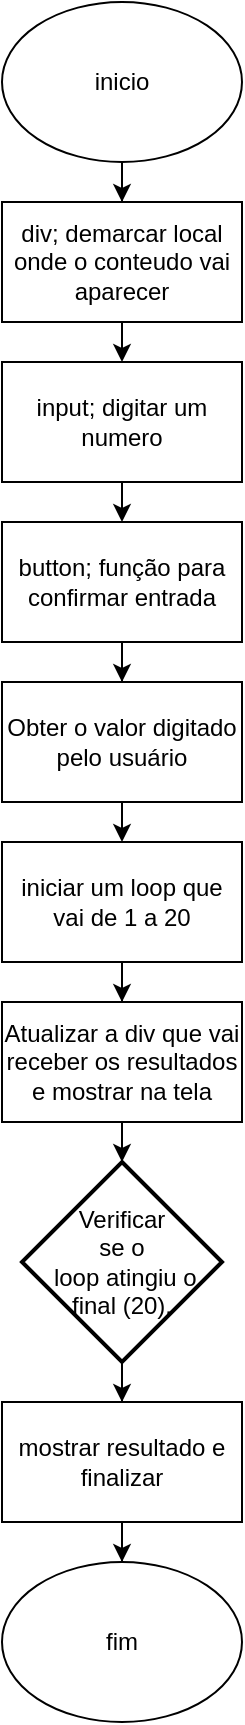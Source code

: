 <mxfile version="22.0.4" type="device">
  <diagram name="Página-1" id="8nkQvzzb3Tsqb88bHL7T">
    <mxGraphModel dx="1042" dy="569" grid="1" gridSize="10" guides="1" tooltips="1" connect="1" arrows="1" fold="1" page="1" pageScale="1" pageWidth="827" pageHeight="1169" math="0" shadow="0">
      <root>
        <mxCell id="0" />
        <mxCell id="1" parent="0" />
        <mxCell id="0RduwKie-26nk1PEfK_B-19" style="edgeStyle=orthogonalEdgeStyle;rounded=0;orthogonalLoop=1;jettySize=auto;html=1;exitX=0.5;exitY=1;exitDx=0;exitDy=0;" edge="1" parent="1" source="jOPskWcx7O11U2c9EAm4-1" target="0RduwKie-26nk1PEfK_B-3">
          <mxGeometry relative="1" as="geometry" />
        </mxCell>
        <mxCell id="jOPskWcx7O11U2c9EAm4-1" value="inicio" style="ellipse;whiteSpace=wrap;html=1;" parent="1" vertex="1">
          <mxGeometry x="330" y="30" width="120" height="80" as="geometry" />
        </mxCell>
        <mxCell id="0RduwKie-26nk1PEfK_B-16" style="edgeStyle=orthogonalEdgeStyle;rounded=0;orthogonalLoop=1;jettySize=auto;html=1;exitX=0.5;exitY=1;exitDx=0;exitDy=0;" edge="1" parent="1" source="0RduwKie-26nk1PEfK_B-1" target="0RduwKie-26nk1PEfK_B-4">
          <mxGeometry relative="1" as="geometry" />
        </mxCell>
        <mxCell id="0RduwKie-26nk1PEfK_B-1" value="button; função para confirmar entrada" style="rounded=0;whiteSpace=wrap;html=1;" vertex="1" parent="1">
          <mxGeometry x="330" y="290" width="120" height="60" as="geometry" />
        </mxCell>
        <mxCell id="0RduwKie-26nk1PEfK_B-17" style="edgeStyle=orthogonalEdgeStyle;rounded=0;orthogonalLoop=1;jettySize=auto;html=1;exitX=0.5;exitY=1;exitDx=0;exitDy=0;entryX=0.5;entryY=0;entryDx=0;entryDy=0;" edge="1" parent="1" source="0RduwKie-26nk1PEfK_B-2" target="0RduwKie-26nk1PEfK_B-1">
          <mxGeometry relative="1" as="geometry" />
        </mxCell>
        <mxCell id="0RduwKie-26nk1PEfK_B-2" value="input; digitar um numero" style="rounded=0;whiteSpace=wrap;html=1;" vertex="1" parent="1">
          <mxGeometry x="330" y="210" width="120" height="60" as="geometry" />
        </mxCell>
        <mxCell id="0RduwKie-26nk1PEfK_B-18" style="edgeStyle=orthogonalEdgeStyle;rounded=0;orthogonalLoop=1;jettySize=auto;html=1;exitX=0.5;exitY=1;exitDx=0;exitDy=0;entryX=0.5;entryY=0;entryDx=0;entryDy=0;" edge="1" parent="1" source="0RduwKie-26nk1PEfK_B-3" target="0RduwKie-26nk1PEfK_B-2">
          <mxGeometry relative="1" as="geometry" />
        </mxCell>
        <mxCell id="0RduwKie-26nk1PEfK_B-3" value="div; demarcar local onde o conteudo vai aparecer" style="rounded=0;whiteSpace=wrap;html=1;" vertex="1" parent="1">
          <mxGeometry x="330" y="130" width="120" height="60" as="geometry" />
        </mxCell>
        <mxCell id="0RduwKie-26nk1PEfK_B-15" style="edgeStyle=orthogonalEdgeStyle;rounded=0;orthogonalLoop=1;jettySize=auto;html=1;exitX=0.5;exitY=1;exitDx=0;exitDy=0;entryX=0.5;entryY=0;entryDx=0;entryDy=0;" edge="1" parent="1" source="0RduwKie-26nk1PEfK_B-4" target="0RduwKie-26nk1PEfK_B-5">
          <mxGeometry relative="1" as="geometry" />
        </mxCell>
        <mxCell id="0RduwKie-26nk1PEfK_B-4" value="Obter o valor digitado pelo usuário" style="rounded=0;whiteSpace=wrap;html=1;" vertex="1" parent="1">
          <mxGeometry x="330" y="370" width="120" height="60" as="geometry" />
        </mxCell>
        <mxCell id="0RduwKie-26nk1PEfK_B-22" style="edgeStyle=orthogonalEdgeStyle;rounded=0;orthogonalLoop=1;jettySize=auto;html=1;exitX=0.5;exitY=1;exitDx=0;exitDy=0;" edge="1" parent="1" source="0RduwKie-26nk1PEfK_B-5" target="0RduwKie-26nk1PEfK_B-6">
          <mxGeometry relative="1" as="geometry" />
        </mxCell>
        <mxCell id="0RduwKie-26nk1PEfK_B-5" value="iniciar um loop que vai de 1 a 20" style="rounded=0;whiteSpace=wrap;html=1;" vertex="1" parent="1">
          <mxGeometry x="330" y="450" width="120" height="60" as="geometry" />
        </mxCell>
        <mxCell id="0RduwKie-26nk1PEfK_B-23" style="edgeStyle=orthogonalEdgeStyle;rounded=0;orthogonalLoop=1;jettySize=auto;html=1;exitX=0.5;exitY=1;exitDx=0;exitDy=0;" edge="1" parent="1" source="0RduwKie-26nk1PEfK_B-6" target="0RduwKie-26nk1PEfK_B-9">
          <mxGeometry relative="1" as="geometry" />
        </mxCell>
        <mxCell id="0RduwKie-26nk1PEfK_B-6" value=" Atualizar a div que vai receber os resultados e mostrar na tela" style="rounded=0;whiteSpace=wrap;html=1;" vertex="1" parent="1">
          <mxGeometry x="330" y="530" width="120" height="60" as="geometry" />
        </mxCell>
        <mxCell id="0RduwKie-26nk1PEfK_B-14" style="edgeStyle=orthogonalEdgeStyle;rounded=0;orthogonalLoop=1;jettySize=auto;html=1;exitX=0.5;exitY=1;exitDx=0;exitDy=0;exitPerimeter=0;" edge="1" parent="1" source="0RduwKie-26nk1PEfK_B-9" target="0RduwKie-26nk1PEfK_B-10">
          <mxGeometry relative="1" as="geometry" />
        </mxCell>
        <mxCell id="0RduwKie-26nk1PEfK_B-9" value="Verificar &lt;br&gt;se o&lt;br&gt;&amp;nbsp;loop atingiu o final (20)." style="strokeWidth=2;html=1;shape=mxgraph.flowchart.decision;whiteSpace=wrap;" vertex="1" parent="1">
          <mxGeometry x="340" y="610" width="100" height="100" as="geometry" />
        </mxCell>
        <mxCell id="0RduwKie-26nk1PEfK_B-20" style="edgeStyle=orthogonalEdgeStyle;rounded=0;orthogonalLoop=1;jettySize=auto;html=1;exitX=0.5;exitY=1;exitDx=0;exitDy=0;" edge="1" parent="1" source="0RduwKie-26nk1PEfK_B-10" target="0RduwKie-26nk1PEfK_B-11">
          <mxGeometry relative="1" as="geometry" />
        </mxCell>
        <mxCell id="0RduwKie-26nk1PEfK_B-10" value="mostrar resultado e finalizar" style="rounded=0;whiteSpace=wrap;html=1;" vertex="1" parent="1">
          <mxGeometry x="330" y="730" width="120" height="60" as="geometry" />
        </mxCell>
        <mxCell id="0RduwKie-26nk1PEfK_B-11" value="fim" style="ellipse;whiteSpace=wrap;html=1;" vertex="1" parent="1">
          <mxGeometry x="330" y="810" width="120" height="80" as="geometry" />
        </mxCell>
      </root>
    </mxGraphModel>
  </diagram>
</mxfile>
